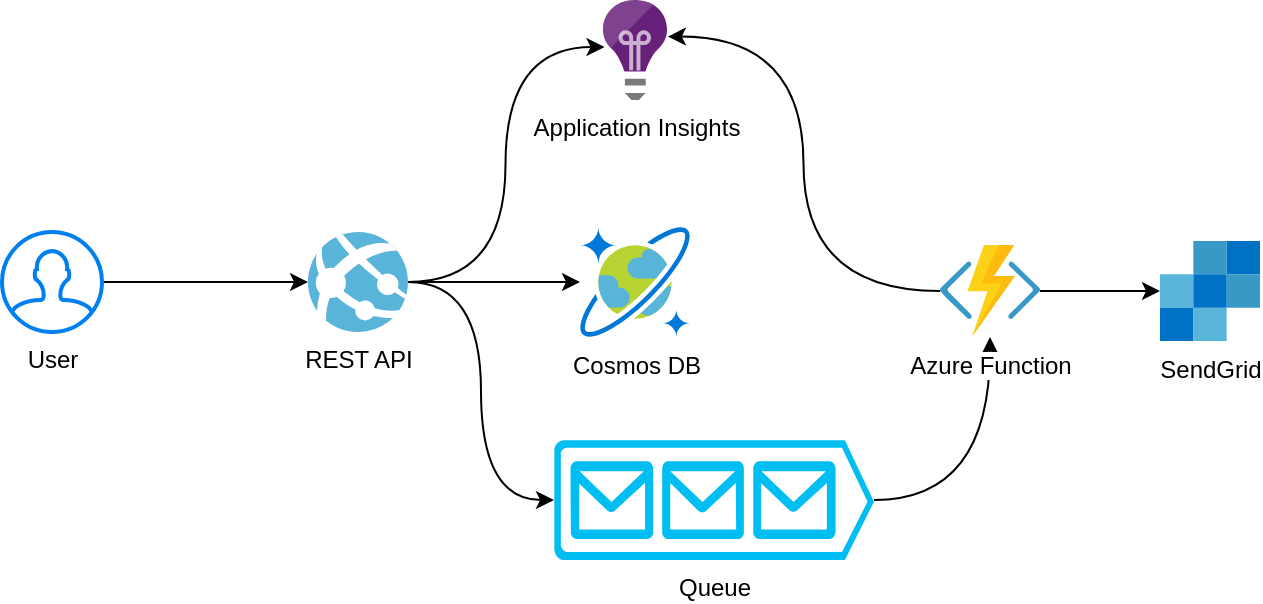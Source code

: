 <mxfile version="12.9.13" type="device"><diagram id="mCk91FbQg8LZe3WN0D_s" name="Page-1"><mxGraphModel dx="749" dy="666" grid="0" gridSize="10" guides="1" tooltips="1" connect="1" arrows="1" fold="1" page="1" pageScale="1" pageWidth="850" pageHeight="1100" math="0" shadow="0"><root><mxCell id="0"/><mxCell id="1" parent="0"/><mxCell id="xoMfzJe9nhFFr7yx06Uv-11" style="edgeStyle=orthogonalEdgeStyle;rounded=0;orthogonalLoop=1;jettySize=auto;html=1;curved=1;" edge="1" parent="1" source="xoMfzJe9nhFFr7yx06Uv-2" target="xoMfzJe9nhFFr7yx06Uv-8"><mxGeometry relative="1" as="geometry"/></mxCell><mxCell id="xoMfzJe9nhFFr7yx06Uv-2" value="Queue" style="verticalLabelPosition=bottom;html=1;verticalAlign=top;align=center;strokeColor=none;fillColor=#00BEF2;shape=mxgraph.azure.queue_generic;pointerEvents=1;" vertex="1" parent="1"><mxGeometry x="447" y="409" width="160" height="60" as="geometry"/></mxCell><mxCell id="xoMfzJe9nhFFr7yx06Uv-3" value="SendGrid" style="aspect=fixed;html=1;points=[];align=center;image;fontSize=12;image=img/lib/mscae/SendGrid_Accounts.svg;" vertex="1" parent="1"><mxGeometry x="750" y="309.5" width="50" height="50" as="geometry"/></mxCell><mxCell id="xoMfzJe9nhFFr7yx06Uv-4" value="Cosmos DB" style="aspect=fixed;html=1;points=[];align=center;image;fontSize=12;image=img/lib/mscae/CosmosDB.svg;" vertex="1" parent="1"><mxGeometry x="460" y="302.5" width="55" height="55" as="geometry"/></mxCell><mxCell id="xoMfzJe9nhFFr7yx06Uv-6" style="edgeStyle=orthogonalEdgeStyle;rounded=0;orthogonalLoop=1;jettySize=auto;html=1;entryX=0;entryY=0.5;entryDx=0;entryDy=0;entryPerimeter=0;curved=1;" edge="1" parent="1" source="xoMfzJe9nhFFr7yx06Uv-5" target="xoMfzJe9nhFFr7yx06Uv-2"><mxGeometry relative="1" as="geometry"/></mxCell><mxCell id="xoMfzJe9nhFFr7yx06Uv-7" style="edgeStyle=orthogonalEdgeStyle;rounded=0;orthogonalLoop=1;jettySize=auto;html=1;" edge="1" parent="1" source="xoMfzJe9nhFFr7yx06Uv-5" target="xoMfzJe9nhFFr7yx06Uv-4"><mxGeometry relative="1" as="geometry"/></mxCell><mxCell id="xoMfzJe9nhFFr7yx06Uv-16" style="edgeStyle=orthogonalEdgeStyle;curved=1;rounded=0;orthogonalLoop=1;jettySize=auto;html=1;entryX=0.024;entryY=0.47;entryDx=0;entryDy=0;entryPerimeter=0;" edge="1" parent="1" source="xoMfzJe9nhFFr7yx06Uv-5" target="xoMfzJe9nhFFr7yx06Uv-15"><mxGeometry relative="1" as="geometry"/></mxCell><mxCell id="xoMfzJe9nhFFr7yx06Uv-5" value="REST API" style="aspect=fixed;html=1;points=[];align=center;image;fontSize=12;image=img/lib/mscae/App_Services.svg;" vertex="1" parent="1"><mxGeometry x="324" y="305" width="50" height="50" as="geometry"/></mxCell><mxCell id="xoMfzJe9nhFFr7yx06Uv-9" style="edgeStyle=orthogonalEdgeStyle;rounded=0;orthogonalLoop=1;jettySize=auto;html=1;" edge="1" parent="1" source="xoMfzJe9nhFFr7yx06Uv-8" target="xoMfzJe9nhFFr7yx06Uv-3"><mxGeometry relative="1" as="geometry"/></mxCell><mxCell id="xoMfzJe9nhFFr7yx06Uv-18" style="edgeStyle=orthogonalEdgeStyle;curved=1;rounded=0;orthogonalLoop=1;jettySize=auto;html=1;entryX=1.014;entryY=0.366;entryDx=0;entryDy=0;entryPerimeter=0;" edge="1" parent="1" source="xoMfzJe9nhFFr7yx06Uv-8" target="xoMfzJe9nhFFr7yx06Uv-15"><mxGeometry relative="1" as="geometry"/></mxCell><mxCell id="xoMfzJe9nhFFr7yx06Uv-8" value="Azure Function" style="aspect=fixed;html=1;points=[];align=center;image;fontSize=12;image=img/lib/mscae/Functions.svg;" vertex="1" parent="1"><mxGeometry x="640" y="311.5" width="50" height="46" as="geometry"/></mxCell><mxCell id="xoMfzJe9nhFFr7yx06Uv-13" style="edgeStyle=orthogonalEdgeStyle;curved=1;rounded=0;orthogonalLoop=1;jettySize=auto;html=1;" edge="1" parent="1" source="xoMfzJe9nhFFr7yx06Uv-12" target="xoMfzJe9nhFFr7yx06Uv-5"><mxGeometry relative="1" as="geometry"/></mxCell><mxCell id="xoMfzJe9nhFFr7yx06Uv-12" value="User" style="html=1;verticalLabelPosition=bottom;align=center;labelBackgroundColor=#ffffff;verticalAlign=top;strokeWidth=2;strokeColor=#0080F0;shadow=0;dashed=0;shape=mxgraph.ios7.icons.user;" vertex="1" parent="1"><mxGeometry x="171" y="305" width="50" height="50" as="geometry"/></mxCell><mxCell id="xoMfzJe9nhFFr7yx06Uv-15" value="Application Insights" style="aspect=fixed;html=1;points=[];align=center;image;fontSize=12;image=img/lib/mscae/Application_Insights.svg;" vertex="1" parent="1"><mxGeometry x="471.5" y="189" width="32" height="50" as="geometry"/></mxCell></root></mxGraphModel></diagram></mxfile>